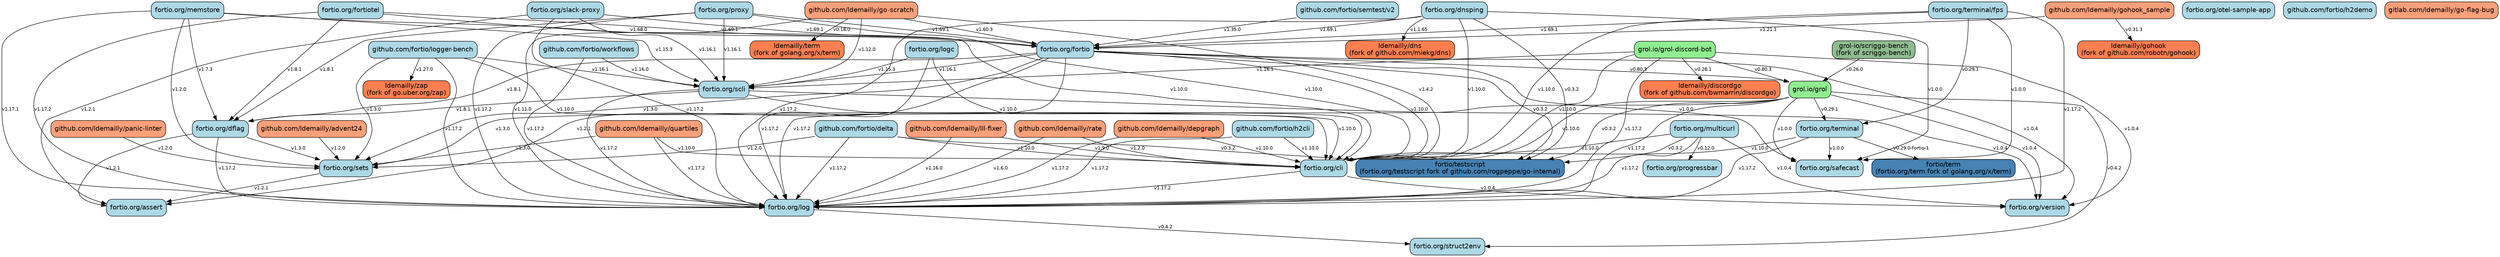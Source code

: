 digraph dependencies {
  rankdir="TB";
  node [shape=box, style="rounded,filled", fontname="Helvetica"];
  edge [fontname="Helvetica", fontsize=10];

  // Node Definitions
  "fortio.org/assert" [label="fortio.org/assert", fillcolor="lightblue"];
  "fortio.org/cli" [label="fortio.org/cli", fillcolor="lightblue"];
  "fortio.org/dflag" [label="fortio.org/dflag", fillcolor="lightblue"];
  "fortio.org/dnsping" [label="fortio.org/dnsping", fillcolor="lightblue"];
  "fortio.org/fortio" [label="fortio.org/fortio", fillcolor="lightblue"];
  "fortio.org/fortiotel" [label="fortio.org/fortiotel", fillcolor="lightblue"];
  "fortio.org/log" [label="fortio.org/log", fillcolor="lightblue"];
  "fortio.org/logc" [label="fortio.org/logc", fillcolor="lightblue"];
  "fortio.org/memstore" [label="fortio.org/memstore", fillcolor="lightblue"];
  "fortio.org/multicurl" [label="fortio.org/multicurl", fillcolor="lightblue"];
  "fortio.org/otel-sample-app" [label="fortio.org/otel-sample-app", fillcolor="lightblue"];
  "fortio.org/progressbar" [label="fortio.org/progressbar", fillcolor="lightblue"];
  "fortio.org/proxy" [label="fortio.org/proxy", fillcolor="lightblue"];
  "fortio.org/safecast" [label="fortio.org/safecast", fillcolor="lightblue"];
  "fortio.org/scli" [label="fortio.org/scli", fillcolor="lightblue"];
  "fortio.org/sets" [label="fortio.org/sets", fillcolor="lightblue"];
  "fortio.org/slack-proxy" [label="fortio.org/slack-proxy", fillcolor="lightblue"];
  "fortio.org/struct2env" [label="fortio.org/struct2env", fillcolor="lightblue"];
  "fortio.org/term" [label="fortio/term\n(fortio.org/term fork of golang.org/x/term)", fillcolor="steelblue"];
  "fortio.org/terminal" [label="fortio.org/terminal", fillcolor="lightblue"];
  "fortio.org/terminal/fps" [label="fortio.org/terminal/fps", fillcolor="lightblue"];
  "fortio.org/testscript" [label="fortio/testscript\n(fortio.org/testscript fork of github.com/rogpeppe/go-internal)", fillcolor="steelblue"];
  "fortio.org/version" [label="fortio.org/version", fillcolor="lightblue"];
  "github.com/bwmarrin/discordgo" [label="ldemailly/discordgo\n(fork of github.com/bwmarrin/discordgo)", fillcolor="coral"];
  "github.com/fortio/delta" [label="github.com/fortio/delta", fillcolor="lightblue"];
  "github.com/fortio/h2cli" [label="github.com/fortio/h2cli", fillcolor="lightblue"];
  "github.com/fortio/h2demo" [label="github.com/fortio/h2demo", fillcolor="lightblue"];
  "github.com/fortio/logger-bench" [label="github.com/fortio/logger-bench", fillcolor="lightblue"];
  "github.com/fortio/semtest/v2" [label="github.com/fortio/semtest/v2", fillcolor="lightblue"];
  "github.com/fortio/workflows" [label="github.com/fortio/workflows", fillcolor="lightblue"];
  "github.com/ldemailly/advent24" [label="github.com/ldemailly/advent24", fillcolor="lightsalmon"];
  "github.com/ldemailly/depgraph" [label="github.com/ldemailly/depgraph", fillcolor="lightsalmon"];
  "github.com/ldemailly/go-scratch" [label="github.com/ldemailly/go-scratch", fillcolor="lightsalmon"];
  "github.com/ldemailly/gohook_sample" [label="github.com/ldemailly/gohook_sample", fillcolor="lightsalmon"];
  "github.com/ldemailly/lll-fixer" [label="github.com/ldemailly/lll-fixer", fillcolor="lightsalmon"];
  "github.com/ldemailly/panic-linter" [label="github.com/ldemailly/panic-linter", fillcolor="lightsalmon"];
  "github.com/ldemailly/quartiles" [label="github.com/ldemailly/quartiles", fillcolor="lightsalmon"];
  "github.com/ldemailly/rate" [label="github.com/ldemailly/rate", fillcolor="lightsalmon"];
  "github.com/miekg/dns" [label="ldemailly/dns\n(fork of github.com/miekg/dns)", fillcolor="coral"];
  "github.com/robotn/gohook" [label="ldemailly/gohook\n(fork of github.com/robotn/gohook)", fillcolor="coral"];
  "gitlab.com/ldemailly/go-flag-bug" [label="gitlab.com/ldemailly/go-flag-bug", fillcolor="lightsalmon"];
  "go.uber.org/zap" [label="ldemailly/zap\n(fork of go.uber.org/zap)", fillcolor="coral"];
  "golang.org/x/term" [label="ldemailly/term\n(fork of golang.org/x/term)", fillcolor="coral"];
  "grol.io/grol" [label="grol.io/grol", fillcolor="lightgreen"];
  "grol.io/grol-discord-bot" [label="grol.io/grol-discord-bot", fillcolor="lightgreen"];
  "scriggo-bench" [label="grol-io/scriggo-bench\n(fork of scriggo-bench)", fillcolor="darkseagreen"];

  // Edges (Dependencies)
  "fortio.org/cli" -> "fortio.org/log" [label="v1.17.2"];
  "fortio.org/cli" -> "fortio.org/version" [label="v1.0.4"];
  "fortio.org/dflag" -> "fortio.org/assert" [label="v1.2.1"];
  "fortio.org/dflag" -> "fortio.org/log" [label="v1.17.2"];
  "fortio.org/dflag" -> "fortio.org/sets" [label="v1.3.0"];
  "fortio.org/dnsping" -> "fortio.org/cli" [label="v1.10.0"];
  "fortio.org/dnsping" -> "fortio.org/fortio" [label="v1.69.1"];
  "fortio.org/dnsping" -> "fortio.org/log" [label="v1.17.2"];
  "fortio.org/dnsping" -> "fortio.org/safecast" [label="v1.0.0"];
  "fortio.org/dnsping" -> "fortio.org/testscript" [label="v0.3.2"];
  "fortio.org/dnsping" -> "github.com/miekg/dns" [label="v1.1.65"];
  "fortio.org/fortio" -> "fortio.org/assert" [label="v1.2.1"];
  "fortio.org/fortio" -> "fortio.org/cli" [label="v1.10.0"];
  "fortio.org/fortio" -> "fortio.org/dflag" [label="v1.8.1"];
  "fortio.org/fortio" -> "fortio.org/log" [label="v1.17.2"];
  "fortio.org/fortio" -> "fortio.org/safecast" [label="v1.0.0"];
  "fortio.org/fortio" -> "fortio.org/scli" [label="v1.16.1"];
  "fortio.org/fortio" -> "fortio.org/sets" [label="v1.3.0"];
  "fortio.org/fortio" -> "fortio.org/testscript" [label="v0.3.2"];
  "fortio.org/fortio" -> "fortio.org/version" [label="v1.0.4"];
  "fortio.org/fortio" -> "grol.io/grol" [label="v0.80.3"];
  "fortio.org/fortiotel" -> "fortio.org/cli" [label="v1.10.0"];
  "fortio.org/fortiotel" -> "fortio.org/dflag" [label="v1.8.1"];
  "fortio.org/fortiotel" -> "fortio.org/fortio" [label="v1.69.1"];
  "fortio.org/fortiotel" -> "fortio.org/log" [label="v1.17.2"];
  "fortio.org/log" -> "fortio.org/struct2env" [label="v0.4.2"];
  "fortio.org/logc" -> "fortio.org/cli" [label="v1.10.0"];
  "fortio.org/logc" -> "fortio.org/log" [label="v1.17.2"];
  "fortio.org/logc" -> "fortio.org/scli" [label="v1.15.3"];
  "fortio.org/memstore" -> "fortio.org/dflag" [label="v1.7.3"];
  "fortio.org/memstore" -> "fortio.org/fortio" [label="v1.68.0"];
  "fortio.org/memstore" -> "fortio.org/log" [label="v1.17.1"];
  "fortio.org/memstore" -> "fortio.org/scli" [label="v1.15.3"];
  "fortio.org/memstore" -> "fortio.org/sets" [label="v1.2.0"];
  "fortio.org/multicurl" -> "fortio.org/cli" [label="v1.10.0"];
  "fortio.org/multicurl" -> "fortio.org/log" [label="v1.17.2"];
  "fortio.org/multicurl" -> "fortio.org/progressbar" [label="v0.12.0"];
  "fortio.org/multicurl" -> "fortio.org/testscript" [label="v0.3.2"];
  "fortio.org/multicurl" -> "fortio.org/version" [label="v1.0.4"];
  "fortio.org/proxy" -> "fortio.org/cli" [label="v1.10.0"];
  "fortio.org/proxy" -> "fortio.org/dflag" [label="v1.8.1"];
  "fortio.org/proxy" -> "fortio.org/fortio" [label="v1.69.1"];
  "fortio.org/proxy" -> "fortio.org/log" [label="v1.17.2"];
  "fortio.org/proxy" -> "fortio.org/scli" [label="v1.16.1"];
  "fortio.org/scli" -> "fortio.org/cli" [label="v1.10.0"];
  "fortio.org/scli" -> "fortio.org/dflag" [label="v1.8.1"];
  "fortio.org/scli" -> "fortio.org/log" [label="v1.17.2"];
  "fortio.org/scli" -> "fortio.org/version" [label="v1.0.4"];
  "fortio.org/sets" -> "fortio.org/assert" [label="v1.2.1"];
  "fortio.org/slack-proxy" -> "fortio.org/assert" [label="v1.2.1"];
  "fortio.org/slack-proxy" -> "fortio.org/fortio" [label="v1.69.1"];
  "fortio.org/slack-proxy" -> "fortio.org/log" [label="v1.17.2"];
  "fortio.org/slack-proxy" -> "fortio.org/scli" [label="v1.16.1"];
  "fortio.org/terminal" -> "fortio.org/cli" [label="v1.10.0"];
  "fortio.org/terminal" -> "fortio.org/log" [label="v1.17.2"];
  "fortio.org/terminal" -> "fortio.org/safecast" [label="v1.0.0"];
  "fortio.org/terminal" -> "fortio.org/term" [label="v0.29.0-fortio-1"];
  "fortio.org/terminal/fps" -> "fortio.org/cli" [label="v1.10.0"];
  "fortio.org/terminal/fps" -> "fortio.org/fortio" [label="v1.69.1"];
  "fortio.org/terminal/fps" -> "fortio.org/log" [label="v1.17.2"];
  "fortio.org/terminal/fps" -> "fortio.org/safecast" [label="v1.0.0"];
  "fortio.org/terminal/fps" -> "fortio.org/terminal" [label="v0.29.1"];
  "github.com/fortio/delta" -> "fortio.org/cli" [label="v1.10.0"];
  "github.com/fortio/delta" -> "fortio.org/log" [label="v1.17.2"];
  "github.com/fortio/delta" -> "fortio.org/sets" [label="v1.2.0"];
  "github.com/fortio/delta" -> "fortio.org/testscript" [label="v0.3.2"];
  "github.com/fortio/h2cli" -> "fortio.org/cli" [label="v1.10.0"];
  "github.com/fortio/h2cli" -> "fortio.org/log" [label="v1.17.2"];
  "github.com/fortio/logger-bench" -> "fortio.org/cli" [label="v1.10.0"];
  "github.com/fortio/logger-bench" -> "fortio.org/log" [label="v1.17.2"];
  "github.com/fortio/logger-bench" -> "fortio.org/scli" [label="v1.16.1"];
  "github.com/fortio/logger-bench" -> "fortio.org/sets" [label="v1.3.0"];
  "github.com/fortio/logger-bench" -> "go.uber.org/zap" [label="v1.27.0"];
  "github.com/fortio/semtest/v2" -> "fortio.org/fortio" [label="v1.35.0"];
  "github.com/fortio/workflows" -> "fortio.org/log" [label="v1.17.2"];
  "github.com/fortio/workflows" -> "fortio.org/scli" [label="v1.16.0"];
  "github.com/ldemailly/advent24" -> "fortio.org/sets" [label="v1.2.0"];
  "github.com/ldemailly/depgraph" -> "fortio.org/cli" [label="v1.10.0"];
  "github.com/ldemailly/depgraph" -> "fortio.org/log" [label="v1.17.2"];
  "github.com/ldemailly/go-scratch" -> "fortio.org/cli" [label="v1.4.2"];
  "github.com/ldemailly/go-scratch" -> "fortio.org/fortio" [label="v1.60.3"];
  "github.com/ldemailly/go-scratch" -> "fortio.org/log" [label="v1.11.0"];
  "github.com/ldemailly/go-scratch" -> "fortio.org/scli" [label="v1.12.0"];
  "github.com/ldemailly/go-scratch" -> "golang.org/x/term" [label="v0.18.0"];
  "github.com/ldemailly/gohook_sample" -> "fortio.org/fortio" [label="v1.21.1"];
  "github.com/ldemailly/gohook_sample" -> "github.com/robotn/gohook" [label="v0.31.3"];
  "github.com/ldemailly/lll-fixer" -> "fortio.org/cli" [label="v1.9.0"];
  "github.com/ldemailly/lll-fixer" -> "fortio.org/log" [label="v1.16.0"];
  "github.com/ldemailly/panic-linter" -> "fortio.org/sets" [label="v1.2.0"];
  "github.com/ldemailly/quartiles" -> "fortio.org/cli" [label="v1.10.0"];
  "github.com/ldemailly/quartiles" -> "fortio.org/log" [label="v1.17.2"];
  "github.com/ldemailly/quartiles" -> "fortio.org/sets" [label="v1.3.0"];
  "github.com/ldemailly/rate" -> "fortio.org/cli" [label="v1.2.0"];
  "github.com/ldemailly/rate" -> "fortio.org/log" [label="v1.6.0"];
  "grol.io/grol" -> "fortio.org/cli" [label="v1.10.0"];
  "grol.io/grol" -> "fortio.org/log" [label="v1.17.2"];
  "grol.io/grol" -> "fortio.org/safecast" [label="v1.0.0"];
  "grol.io/grol" -> "fortio.org/sets" [label="v1.3.0"];
  "grol.io/grol" -> "fortio.org/struct2env" [label="v0.4.2"];
  "grol.io/grol" -> "fortio.org/terminal" [label="v0.29.1"];
  "grol.io/grol" -> "fortio.org/testscript" [label="v0.3.2"];
  "grol.io/grol" -> "fortio.org/version" [label="v1.0.4"];
  "grol.io/grol-discord-bot" -> "fortio.org/cli" [label="v1.10.0"];
  "grol.io/grol-discord-bot" -> "fortio.org/log" [label="v1.17.2"];
  "grol.io/grol-discord-bot" -> "fortio.org/scli" [label="v1.16.1"];
  "grol.io/grol-discord-bot" -> "fortio.org/version" [label="v1.0.4"];
  "grol.io/grol-discord-bot" -> "github.com/bwmarrin/discordgo" [label="v0.28.1"];
  "grol.io/grol-discord-bot" -> "grol.io/grol" [label="v0.80.3"];
  "scriggo-bench" -> "grol.io/grol" [label="v0.26.0"];
}
